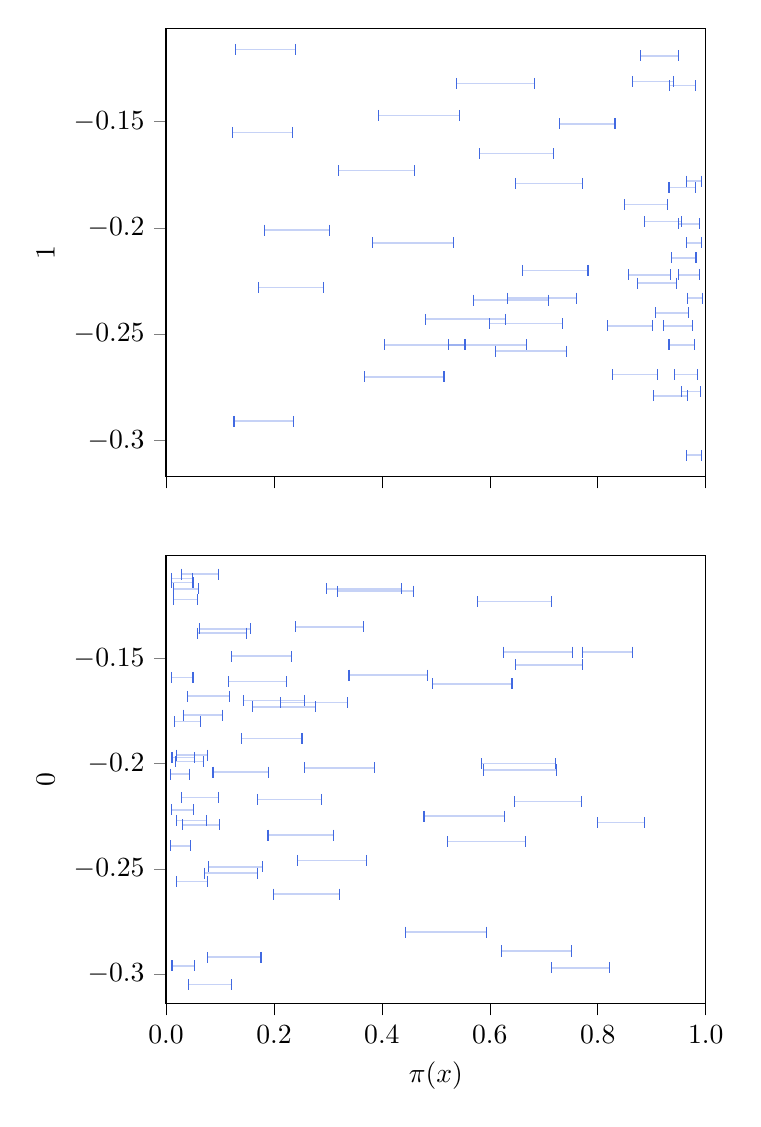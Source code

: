% This file was created with tikzplotlib v0.10.1.
\begin{tikzpicture}

\definecolor{darkgray176}{RGB}{176,176,176}
\definecolor{royalblue}{RGB}{65,105,225}

\begin{groupplot}[group style={group size=1 by 2}]
\nextgroupplot[
scaled x ticks=manual:{}{\pgfmathparse{#1}},
tick align=outside,
tick pos=left,
x grid style={darkgray176},
xmin=0, xmax=1,
xtick style={color=black},
xticklabels={},
ylabel={1},
ymin=-0.317, ymax=-0.106
]
\addplot [draw=royalblue, fill=royalblue, mark=|, only marks]
table{%
x  y
0.904 -0.279
0.966 -0.279
};
\addplot [draw=royalblue, fill=royalblue, mark=|, only marks]
table{%
x  y
0.955 -0.277
0.99 -0.277
};
\addplot [draw=royalblue, fill=royalblue, mark=|, only marks]
table{%
x  y
0.966 -0.233
0.994 -0.233
};
\addplot [draw=royalblue, fill=royalblue, mark=|, only marks]
table{%
x  y
0.368 -0.27
0.515 -0.27
};
\addplot [draw=royalblue, fill=royalblue, mark=|, only marks]
table{%
x  y
0.907 -0.24
0.968 -0.24
};
\addplot [draw=royalblue, fill=royalblue, mark=|, only marks]
table{%
x  y
0.942 -0.269
0.985 -0.269
};
\addplot [draw=royalblue, fill=royalblue, mark=|, only marks]
table{%
x  y
0.523 -0.255
0.668 -0.255
};
\addplot [draw=royalblue, fill=royalblue, mark=|, only marks]
table{%
x  y
0.633 -0.233
0.76 -0.233
};
\addplot [draw=royalblue, fill=royalblue, mark=|, only marks]
table{%
x  y
0.128 -0.116
0.24 -0.116
};
\addplot [draw=royalblue, fill=royalblue, mark=|, only marks]
table{%
x  y
0.873 -0.226
0.946 -0.226
};
\addplot [draw=royalblue, fill=royalblue, mark=|, only marks]
table{%
x  y
0.319 -0.173
0.461 -0.173
};
\addplot [draw=royalblue, fill=royalblue, mark=|, only marks]
table{%
x  y
0.182 -0.201
0.303 -0.201
};
\addplot [draw=royalblue, fill=royalblue, mark=|, only marks]
table{%
x  y
0.933 -0.133
0.981 -0.133
};
\addplot [draw=royalblue, fill=royalblue, mark=|, only marks]
table{%
x  y
0.865 -0.131
0.94 -0.131
};
\addplot [draw=royalblue, fill=royalblue, mark=|, only marks]
table{%
x  y
0.932 -0.181
0.981 -0.181
};
\addplot [draw=royalblue, fill=royalblue, mark=|, only marks]
table{%
x  y
0.661 -0.22
0.782 -0.22
};
\addplot [draw=royalblue, fill=royalblue, mark=|, only marks]
table{%
x  y
0.48 -0.243
0.629 -0.243
};
\addplot [draw=royalblue, fill=royalblue, mark=|, only marks]
table{%
x  y
0.647 -0.179
0.771 -0.179
};
\addplot [draw=royalblue, fill=royalblue, mark=|, only marks]
table{%
x  y
0.123 -0.155
0.234 -0.155
};
\addplot [draw=royalblue, fill=royalblue, mark=|, only marks]
table{%
x  y
0.126 -0.291
0.237 -0.291
};
\addplot [draw=royalblue, fill=royalblue, mark=|, only marks]
table{%
x  y
0.569 -0.234
0.708 -0.234
};
\addplot [draw=royalblue, fill=royalblue, mark=|, only marks]
table{%
x  y
0.404 -0.255
0.554 -0.255
};
\addplot [draw=royalblue, fill=royalblue, mark=|, only marks]
table{%
x  y
0.964 -0.178
0.993 -0.178
};
\addplot [draw=royalblue, fill=royalblue, mark=|, only marks]
table{%
x  y
0.172 -0.228
0.291 -0.228
};
\addplot [draw=royalblue, fill=royalblue, mark=|, only marks]
table{%
x  y
0.964 -0.307
0.993 -0.307
};
\addplot [draw=royalblue, fill=royalblue, mark=|, only marks]
table{%
x  y
0.61 -0.258
0.742 -0.258
};
\addplot [draw=royalblue, fill=royalblue, mark=|, only marks]
table{%
x  y
0.922 -0.246
0.975 -0.246
};
\addplot [draw=royalblue, fill=royalblue, mark=|, only marks]
table{%
x  y
0.383 -0.207
0.532 -0.207
};
\addplot [draw=royalblue, fill=royalblue, mark=|, only marks]
table{%
x  y
0.879 -0.119
0.95 -0.119
};
\addplot [draw=royalblue, fill=royalblue, mark=|, only marks]
table{%
x  y
0.827 -0.269
0.91 -0.269
};
\addplot [draw=royalblue, fill=royalblue, mark=|, only marks]
table{%
x  y
0.581 -0.165
0.718 -0.165
};
\addplot [draw=royalblue, fill=royalblue, mark=|, only marks]
table{%
x  y
0.936 -0.214
0.982 -0.214
};
\addplot [draw=royalblue, fill=royalblue, mark=|, only marks]
table{%
x  y
0.857 -0.222
0.934 -0.222
};
\addplot [draw=royalblue, fill=royalblue, mark=|, only marks]
table{%
x  y
0.85 -0.189
0.929 -0.189
};
\addplot [draw=royalblue, fill=royalblue, mark=|, only marks]
table{%
x  y
0.393 -0.147
0.543 -0.147
};
\addplot [draw=royalblue, fill=royalblue, mark=|, only marks]
table{%
x  y
0.729 -0.151
0.832 -0.151
};
\addplot [draw=royalblue, fill=royalblue, mark=|, only marks]
table{%
x  y
0.539 -0.132
0.682 -0.132
};
\addplot [draw=royalblue, fill=royalblue, mark=|, only marks]
table{%
x  y
0.949 -0.198
0.988 -0.198
};
\addplot [draw=royalblue, fill=royalblue, mark=|, only marks]
table{%
x  y
0.95 -0.222
0.988 -0.222
};
\addplot [draw=royalblue, fill=royalblue, mark=|, only marks]
table{%
x  y
0.964 -0.207
0.993 -0.207
};
\addplot [draw=royalblue, fill=royalblue, mark=|, only marks]
table{%
x  y
0.6 -0.245
0.734 -0.245
};
\addplot [draw=royalblue, fill=royalblue, mark=|, only marks]
table{%
x  y
0.886 -0.197
0.955 -0.197
};
\addplot [draw=royalblue, fill=royalblue, mark=|, only marks]
table{%
x  y
0.932 -0.255
0.98 -0.255
};
\addplot [draw=royalblue, fill=royalblue, mark=|, only marks]
table{%
x  y
0.818 -0.246
0.901 -0.246
};
\addplot [semithick, royalblue, opacity=0.3]
table {%
0.904 -0.279
0.966 -0.279
};
\addplot [semithick, royalblue, opacity=0.3]
table {%
0.955 -0.277
0.99 -0.277
};
\addplot [semithick, royalblue, opacity=0.3]
table {%
0.966 -0.233
0.994 -0.233
};
\addplot [semithick, royalblue, opacity=0.3]
table {%
0.368 -0.27
0.515 -0.27
};
\addplot [semithick, royalblue, opacity=0.3]
table {%
0.907 -0.24
0.968 -0.24
};
\addplot [semithick, royalblue, opacity=0.3]
table {%
0.942 -0.269
0.985 -0.269
};
\addplot [semithick, royalblue, opacity=0.3]
table {%
0.523 -0.255
0.668 -0.255
};
\addplot [semithick, royalblue, opacity=0.3]
table {%
0.633 -0.233
0.76 -0.233
};
\addplot [semithick, royalblue, opacity=0.3]
table {%
0.128 -0.116
0.24 -0.116
};
\addplot [semithick, royalblue, opacity=0.3]
table {%
0.873 -0.226
0.946 -0.226
};
\addplot [semithick, royalblue, opacity=0.3]
table {%
0.319 -0.173
0.461 -0.173
};
\addplot [semithick, royalblue, opacity=0.3]
table {%
0.182 -0.201
0.303 -0.201
};
\addplot [semithick, royalblue, opacity=0.3]
table {%
0.933 -0.133
0.981 -0.133
};
\addplot [semithick, royalblue, opacity=0.3]
table {%
0.865 -0.131
0.94 -0.131
};
\addplot [semithick, royalblue, opacity=0.3]
table {%
0.932 -0.181
0.981 -0.181
};
\addplot [semithick, royalblue, opacity=0.3]
table {%
0.661 -0.22
0.782 -0.22
};
\addplot [semithick, royalblue, opacity=0.3]
table {%
0.48 -0.243
0.629 -0.243
};
\addplot [semithick, royalblue, opacity=0.3]
table {%
0.647 -0.179
0.771 -0.179
};
\addplot [semithick, royalblue, opacity=0.3]
table {%
0.123 -0.155
0.234 -0.155
};
\addplot [semithick, royalblue, opacity=0.3]
table {%
0.126 -0.291
0.237 -0.291
};
\addplot [semithick, royalblue, opacity=0.3]
table {%
0.569 -0.234
0.708 -0.234
};
\addplot [semithick, royalblue, opacity=0.3]
table {%
0.404 -0.255
0.554 -0.255
};
\addplot [semithick, royalblue, opacity=0.3]
table {%
0.964 -0.178
0.993 -0.178
};
\addplot [semithick, royalblue, opacity=0.3]
table {%
0.172 -0.228
0.291 -0.228
};
\addplot [semithick, royalblue, opacity=0.3]
table {%
0.964 -0.307
0.993 -0.307
};
\addplot [semithick, royalblue, opacity=0.3]
table {%
0.61 -0.258
0.742 -0.258
};
\addplot [semithick, royalblue, opacity=0.3]
table {%
0.922 -0.246
0.975 -0.246
};
\addplot [semithick, royalblue, opacity=0.3]
table {%
0.383 -0.207
0.532 -0.207
};
\addplot [semithick, royalblue, opacity=0.3]
table {%
0.879 -0.119
0.95 -0.119
};
\addplot [semithick, royalblue, opacity=0.3]
table {%
0.827 -0.269
0.91 -0.269
};
\addplot [semithick, royalblue, opacity=0.3]
table {%
0.581 -0.165
0.718 -0.165
};
\addplot [semithick, royalblue, opacity=0.3]
table {%
0.936 -0.214
0.982 -0.214
};
\addplot [semithick, royalblue, opacity=0.3]
table {%
0.857 -0.222
0.934 -0.222
};
\addplot [semithick, royalblue, opacity=0.3]
table {%
0.85 -0.189
0.929 -0.189
};
\addplot [semithick, royalblue, opacity=0.3]
table {%
0.393 -0.147
0.543 -0.147
};
\addplot [semithick, royalblue, opacity=0.3]
table {%
0.729 -0.151
0.832 -0.151
};
\addplot [semithick, royalblue, opacity=0.3]
table {%
0.539 -0.132
0.682 -0.132
};
\addplot [semithick, royalblue, opacity=0.3]
table {%
0.949 -0.198
0.988 -0.198
};
\addplot [semithick, royalblue, opacity=0.3]
table {%
0.95 -0.222
0.988 -0.222
};
\addplot [semithick, royalblue, opacity=0.3]
table {%
0.964 -0.207
0.993 -0.207
};
\addplot [semithick, royalblue, opacity=0.3]
table {%
0.6 -0.245
0.734 -0.245
};
\addplot [semithick, royalblue, opacity=0.3]
table {%
0.886 -0.197
0.955 -0.197
};
\addplot [semithick, royalblue, opacity=0.3]
table {%
0.932 -0.255
0.98 -0.255
};
\addplot [semithick, royalblue, opacity=0.3]
table {%
0.818 -0.246
0.901 -0.246
};

\nextgroupplot[
tick align=outside,
tick pos=left,
x grid style={darkgray176},
xlabel={\(\displaystyle \pi(x)\)},
xmin=0, xmax=1,
xtick style={color=black},
xtick={0,0.2,0.4,0.6,0.8,1},
xticklabels={
  \(\displaystyle {0.0}\),
  \(\displaystyle {0.2}\),
  \(\displaystyle {0.4}\),
  \(\displaystyle {0.6}\),
  \(\displaystyle {0.8}\),
  \(\displaystyle {1.0}\)
},
ylabel={0},
ymin=-0.314, ymax=-0.101
]
\addplot [draw=royalblue, fill=royalblue, mark=|, only marks]
table{%
x  y
0.257 -0.202
0.387 -0.202
};
\addplot [draw=royalblue, fill=royalblue, mark=|, only marks]
table{%
x  y
0.017 -0.199
0.07 -0.199
};
\addplot [draw=royalblue, fill=royalblue, mark=|, only marks]
table{%
x  y
0.03 -0.229
0.099 -0.229
};
\addplot [draw=royalblue, fill=royalblue, mark=|, only marks]
table{%
x  y
0.244 -0.246
0.371 -0.246
};
\addplot [draw=royalblue, fill=royalblue, mark=|, only marks]
table{%
x  y
0.078 -0.249
0.179 -0.249
};
\addplot [draw=royalblue, fill=royalblue, mark=|, only marks]
table{%
x  y
0.646 -0.218
0.77 -0.218
};
\addplot [draw=royalblue, fill=royalblue, mark=|, only marks]
table{%
x  y
0.01 -0.159
0.05 -0.159
};
\addplot [draw=royalblue, fill=royalblue, mark=|, only marks]
table{%
x  y
0.199 -0.262
0.322 -0.262
};
\addplot [draw=royalblue, fill=royalblue, mark=|, only marks]
table{%
x  y
0.015 -0.18
0.064 -0.18
};
\addplot [draw=royalblue, fill=royalblue, mark=|, only marks]
table{%
x  y
0.16 -0.173
0.277 -0.173
};
\addplot [draw=royalblue, fill=royalblue, mark=|, only marks]
table{%
x  y
0.01 -0.114
0.05 -0.114
};
\addplot [draw=royalblue, fill=royalblue, mark=|, only marks]
table{%
x  y
0.139 -0.188
0.252 -0.188
};
\addplot [draw=royalblue, fill=royalblue, mark=|, only marks]
table{%
x  y
0.715 -0.297
0.822 -0.297
};
\addplot [draw=royalblue, fill=royalblue, mark=|, only marks]
table{%
x  y
0.01 -0.222
0.051 -0.222
};
\addplot [draw=royalblue, fill=royalblue, mark=|, only marks]
table{%
x  y
0.298 -0.117
0.437 -0.117
};
\addplot [draw=royalblue, fill=royalblue, mark=|, only marks]
table{%
x  y
0.087 -0.204
0.19 -0.204
};
\addplot [draw=royalblue, fill=royalblue, mark=|, only marks]
table{%
x  y
0.009 -0.239
0.045 -0.239
};
\addplot [draw=royalblue, fill=royalblue, mark=|, only marks]
table{%
x  y
0.072 -0.252
0.17 -0.252
};
\addplot [draw=royalblue, fill=royalblue, mark=|, only marks]
table{%
x  y
0.585 -0.2
0.721 -0.2
};
\addplot [draw=royalblue, fill=royalblue, mark=|, only marks]
table{%
x  y
0.115 -0.161
0.224 -0.161
};
\addplot [draw=royalblue, fill=royalblue, mark=|, only marks]
table{%
x  y
0.013 -0.122
0.058 -0.122
};
\addplot [draw=royalblue, fill=royalblue, mark=|, only marks]
table{%
x  y
0.443 -0.28
0.593 -0.28
};
\addplot [draw=royalblue, fill=royalblue, mark=|, only marks]
table{%
x  y
0.339 -0.158
0.484 -0.158
};
\addplot [draw=royalblue, fill=royalblue, mark=|, only marks]
table{%
x  y
0.143 -0.17
0.257 -0.17
};
\addplot [draw=royalblue, fill=royalblue, mark=|, only marks]
table{%
x  y
0.493 -0.162
0.641 -0.162
};
\addplot [draw=royalblue, fill=royalblue, mark=|, only marks]
table{%
x  y
0.013 -0.117
0.06 -0.117
};
\addplot [draw=royalblue, fill=royalblue, mark=|, only marks]
table{%
x  y
0.625 -0.147
0.754 -0.147
};
\addplot [draw=royalblue, fill=royalblue, mark=|, only marks]
table{%
x  y
0.01 -0.112
0.049 -0.112
};
\addplot [draw=royalblue, fill=royalblue, mark=|, only marks]
table{%
x  y
0.189 -0.234
0.31 -0.234
};
\addplot [draw=royalblue, fill=royalblue, mark=|, only marks]
table{%
x  y
0.122 -0.149
0.233 -0.149
};
\addplot [draw=royalblue, fill=royalblue, mark=|, only marks]
table{%
x  y
0.478 -0.225
0.627 -0.225
};
\addplot [draw=royalblue, fill=royalblue, mark=|, only marks]
table{%
x  y
0.772 -0.147
0.864 -0.147
};
\addplot [draw=royalblue, fill=royalblue, mark=|, only marks]
table{%
x  y
0.032 -0.177
0.104 -0.177
};
\addplot [draw=royalblue, fill=royalblue, mark=|, only marks]
table{%
x  y
0.011 -0.197
0.053 -0.197
};
\addplot [draw=royalblue, fill=royalblue, mark=|, only marks]
table{%
x  y
0.169 -0.217
0.288 -0.217
};
\addplot [draw=royalblue, fill=royalblue, mark=|, only marks]
table{%
x  y
0.02 -0.256
0.076 -0.256
};
\addplot [draw=royalblue, fill=royalblue, mark=|, only marks]
table{%
x  y
0.039 -0.168
0.117 -0.168
};
\addplot [draw=royalblue, fill=royalblue, mark=|, only marks]
table{%
x  y
0.212 -0.171
0.336 -0.171
};
\addplot [draw=royalblue, fill=royalblue, mark=|, only marks]
table{%
x  y
0.058 -0.138
0.149 -0.138
};
\addplot [draw=royalblue, fill=royalblue, mark=|, only marks]
table{%
x  y
0.019 -0.196
0.076 -0.196
};
\addplot [draw=royalblue, fill=royalblue, mark=|, only marks]
table{%
x  y
0.648 -0.153
0.772 -0.153
};
\addplot [draw=royalblue, fill=royalblue, mark=|, only marks]
table{%
x  y
0.029 -0.216
0.097 -0.216
};
\addplot [draw=royalblue, fill=royalblue, mark=|, only marks]
table{%
x  y
0.041 -0.305
0.121 -0.305
};
\addplot [draw=royalblue, fill=royalblue, mark=|, only marks]
table{%
x  y
0.011 -0.296
0.053 -0.296
};
\addplot [draw=royalblue, fill=royalblue, mark=|, only marks]
table{%
x  y
0.076 -0.292
0.176 -0.292
};
\addplot [draw=royalblue, fill=royalblue, mark=|, only marks]
table{%
x  y
0.062 -0.136
0.156 -0.136
};
\addplot [draw=royalblue, fill=royalblue, mark=|, only marks]
table{%
x  y
0.24 -0.135
0.366 -0.135
};
\addplot [draw=royalblue, fill=royalblue, mark=|, only marks]
table{%
x  y
0.588 -0.203
0.723 -0.203
};
\addplot [draw=royalblue, fill=royalblue, mark=|, only marks]
table{%
x  y
0.521 -0.237
0.666 -0.237
};
\addplot [draw=royalblue, fill=royalblue, mark=|, only marks]
table{%
x  y
0.008 -0.205
0.043 -0.205
};
\addplot [draw=royalblue, fill=royalblue, mark=|, only marks]
table{%
x  y
0.577 -0.123
0.715 -0.123
};
\addplot [draw=royalblue, fill=royalblue, mark=|, only marks]
table{%
x  y
0.621 -0.289
0.751 -0.289
};
\addplot [draw=royalblue, fill=royalblue, mark=|, only marks]
table{%
x  y
0.029 -0.11
0.098 -0.11
};
\addplot [draw=royalblue, fill=royalblue, mark=|, only marks]
table{%
x  y
0.317 -0.118
0.459 -0.118
};
\addplot [draw=royalblue, fill=royalblue, mark=|, only marks]
table{%
x  y
0.8 -0.228
0.887 -0.228
};
\addplot [draw=royalblue, fill=royalblue, mark=|, only marks]
table{%
x  y
0.019 -0.227
0.075 -0.227
};
\addplot [semithick, royalblue, opacity=0.3]
table {%
0.257 -0.202
0.387 -0.202
};
\addplot [semithick, royalblue, opacity=0.3]
table {%
0.017 -0.199
0.07 -0.199
};
\addplot [semithick, royalblue, opacity=0.3]
table {%
0.03 -0.229
0.099 -0.229
};
\addplot [semithick, royalblue, opacity=0.3]
table {%
0.244 -0.246
0.371 -0.246
};
\addplot [semithick, royalblue, opacity=0.3]
table {%
0.078 -0.249
0.179 -0.249
};
\addplot [semithick, royalblue, opacity=0.3]
table {%
0.646 -0.218
0.77 -0.218
};
\addplot [semithick, royalblue, opacity=0.3]
table {%
0.01 -0.159
0.05 -0.159
};
\addplot [semithick, royalblue, opacity=0.3]
table {%
0.199 -0.262
0.322 -0.262
};
\addplot [semithick, royalblue, opacity=0.3]
table {%
0.015 -0.18
0.064 -0.18
};
\addplot [semithick, royalblue, opacity=0.3]
table {%
0.16 -0.173
0.277 -0.173
};
\addplot [semithick, royalblue, opacity=0.3]
table {%
0.01 -0.114
0.05 -0.114
};
\addplot [semithick, royalblue, opacity=0.3]
table {%
0.139 -0.188
0.252 -0.188
};
\addplot [semithick, royalblue, opacity=0.3]
table {%
0.715 -0.297
0.822 -0.297
};
\addplot [semithick, royalblue, opacity=0.3]
table {%
0.01 -0.222
0.051 -0.222
};
\addplot [semithick, royalblue, opacity=0.3]
table {%
0.298 -0.117
0.437 -0.117
};
\addplot [semithick, royalblue, opacity=0.3]
table {%
0.087 -0.204
0.19 -0.204
};
\addplot [semithick, royalblue, opacity=0.3]
table {%
0.009 -0.239
0.045 -0.239
};
\addplot [semithick, royalblue, opacity=0.3]
table {%
0.072 -0.252
0.17 -0.252
};
\addplot [semithick, royalblue, opacity=0.3]
table {%
0.585 -0.2
0.721 -0.2
};
\addplot [semithick, royalblue, opacity=0.3]
table {%
0.115 -0.161
0.224 -0.161
};
\addplot [semithick, royalblue, opacity=0.3]
table {%
0.013 -0.122
0.058 -0.122
};
\addplot [semithick, royalblue, opacity=0.3]
table {%
0.443 -0.28
0.593 -0.28
};
\addplot [semithick, royalblue, opacity=0.3]
table {%
0.339 -0.158
0.484 -0.158
};
\addplot [semithick, royalblue, opacity=0.3]
table {%
0.143 -0.17
0.257 -0.17
};
\addplot [semithick, royalblue, opacity=0.3]
table {%
0.493 -0.162
0.641 -0.162
};
\addplot [semithick, royalblue, opacity=0.3]
table {%
0.013 -0.117
0.06 -0.117
};
\addplot [semithick, royalblue, opacity=0.3]
table {%
0.625 -0.147
0.754 -0.147
};
\addplot [semithick, royalblue, opacity=0.3]
table {%
0.01 -0.112
0.049 -0.112
};
\addplot [semithick, royalblue, opacity=0.3]
table {%
0.189 -0.234
0.31 -0.234
};
\addplot [semithick, royalblue, opacity=0.3]
table {%
0.122 -0.149
0.233 -0.149
};
\addplot [semithick, royalblue, opacity=0.3]
table {%
0.478 -0.225
0.627 -0.225
};
\addplot [semithick, royalblue, opacity=0.3]
table {%
0.772 -0.147
0.864 -0.147
};
\addplot [semithick, royalblue, opacity=0.3]
table {%
0.032 -0.177
0.104 -0.177
};
\addplot [semithick, royalblue, opacity=0.3]
table {%
0.011 -0.197
0.053 -0.197
};
\addplot [semithick, royalblue, opacity=0.3]
table {%
0.169 -0.217
0.288 -0.217
};
\addplot [semithick, royalblue, opacity=0.3]
table {%
0.02 -0.256
0.076 -0.256
};
\addplot [semithick, royalblue, opacity=0.3]
table {%
0.039 -0.168
0.117 -0.168
};
\addplot [semithick, royalblue, opacity=0.3]
table {%
0.212 -0.171
0.336 -0.171
};
\addplot [semithick, royalblue, opacity=0.3]
table {%
0.058 -0.138
0.149 -0.138
};
\addplot [semithick, royalblue, opacity=0.3]
table {%
0.019 -0.196
0.076 -0.196
};
\addplot [semithick, royalblue, opacity=0.3]
table {%
0.648 -0.153
0.772 -0.153
};
\addplot [semithick, royalblue, opacity=0.3]
table {%
0.029 -0.216
0.097 -0.216
};
\addplot [semithick, royalblue, opacity=0.3]
table {%
0.041 -0.305
0.121 -0.305
};
\addplot [semithick, royalblue, opacity=0.3]
table {%
0.011 -0.296
0.053 -0.296
};
\addplot [semithick, royalblue, opacity=0.3]
table {%
0.076 -0.292
0.176 -0.292
};
\addplot [semithick, royalblue, opacity=0.3]
table {%
0.062 -0.136
0.156 -0.136
};
\addplot [semithick, royalblue, opacity=0.3]
table {%
0.24 -0.135
0.366 -0.135
};
\addplot [semithick, royalblue, opacity=0.3]
table {%
0.588 -0.203
0.723 -0.203
};
\addplot [semithick, royalblue, opacity=0.3]
table {%
0.521 -0.237
0.666 -0.237
};
\addplot [semithick, royalblue, opacity=0.3]
table {%
0.008 -0.205
0.043 -0.205
};
\addplot [semithick, royalblue, opacity=0.3]
table {%
0.577 -0.123
0.715 -0.123
};
\addplot [semithick, royalblue, opacity=0.3]
table {%
0.621 -0.289
0.751 -0.289
};
\addplot [semithick, royalblue, opacity=0.3]
table {%
0.029 -0.11
0.098 -0.11
};
\addplot [semithick, royalblue, opacity=0.3]
table {%
0.317 -0.118
0.459 -0.118
};
\addplot [semithick, royalblue, opacity=0.3]
table {%
0.8 -0.228
0.887 -0.228
};
\addplot [semithick, royalblue, opacity=0.3]
table {%
0.019 -0.227
0.075 -0.227
};
\end{groupplot}

\end{tikzpicture}
